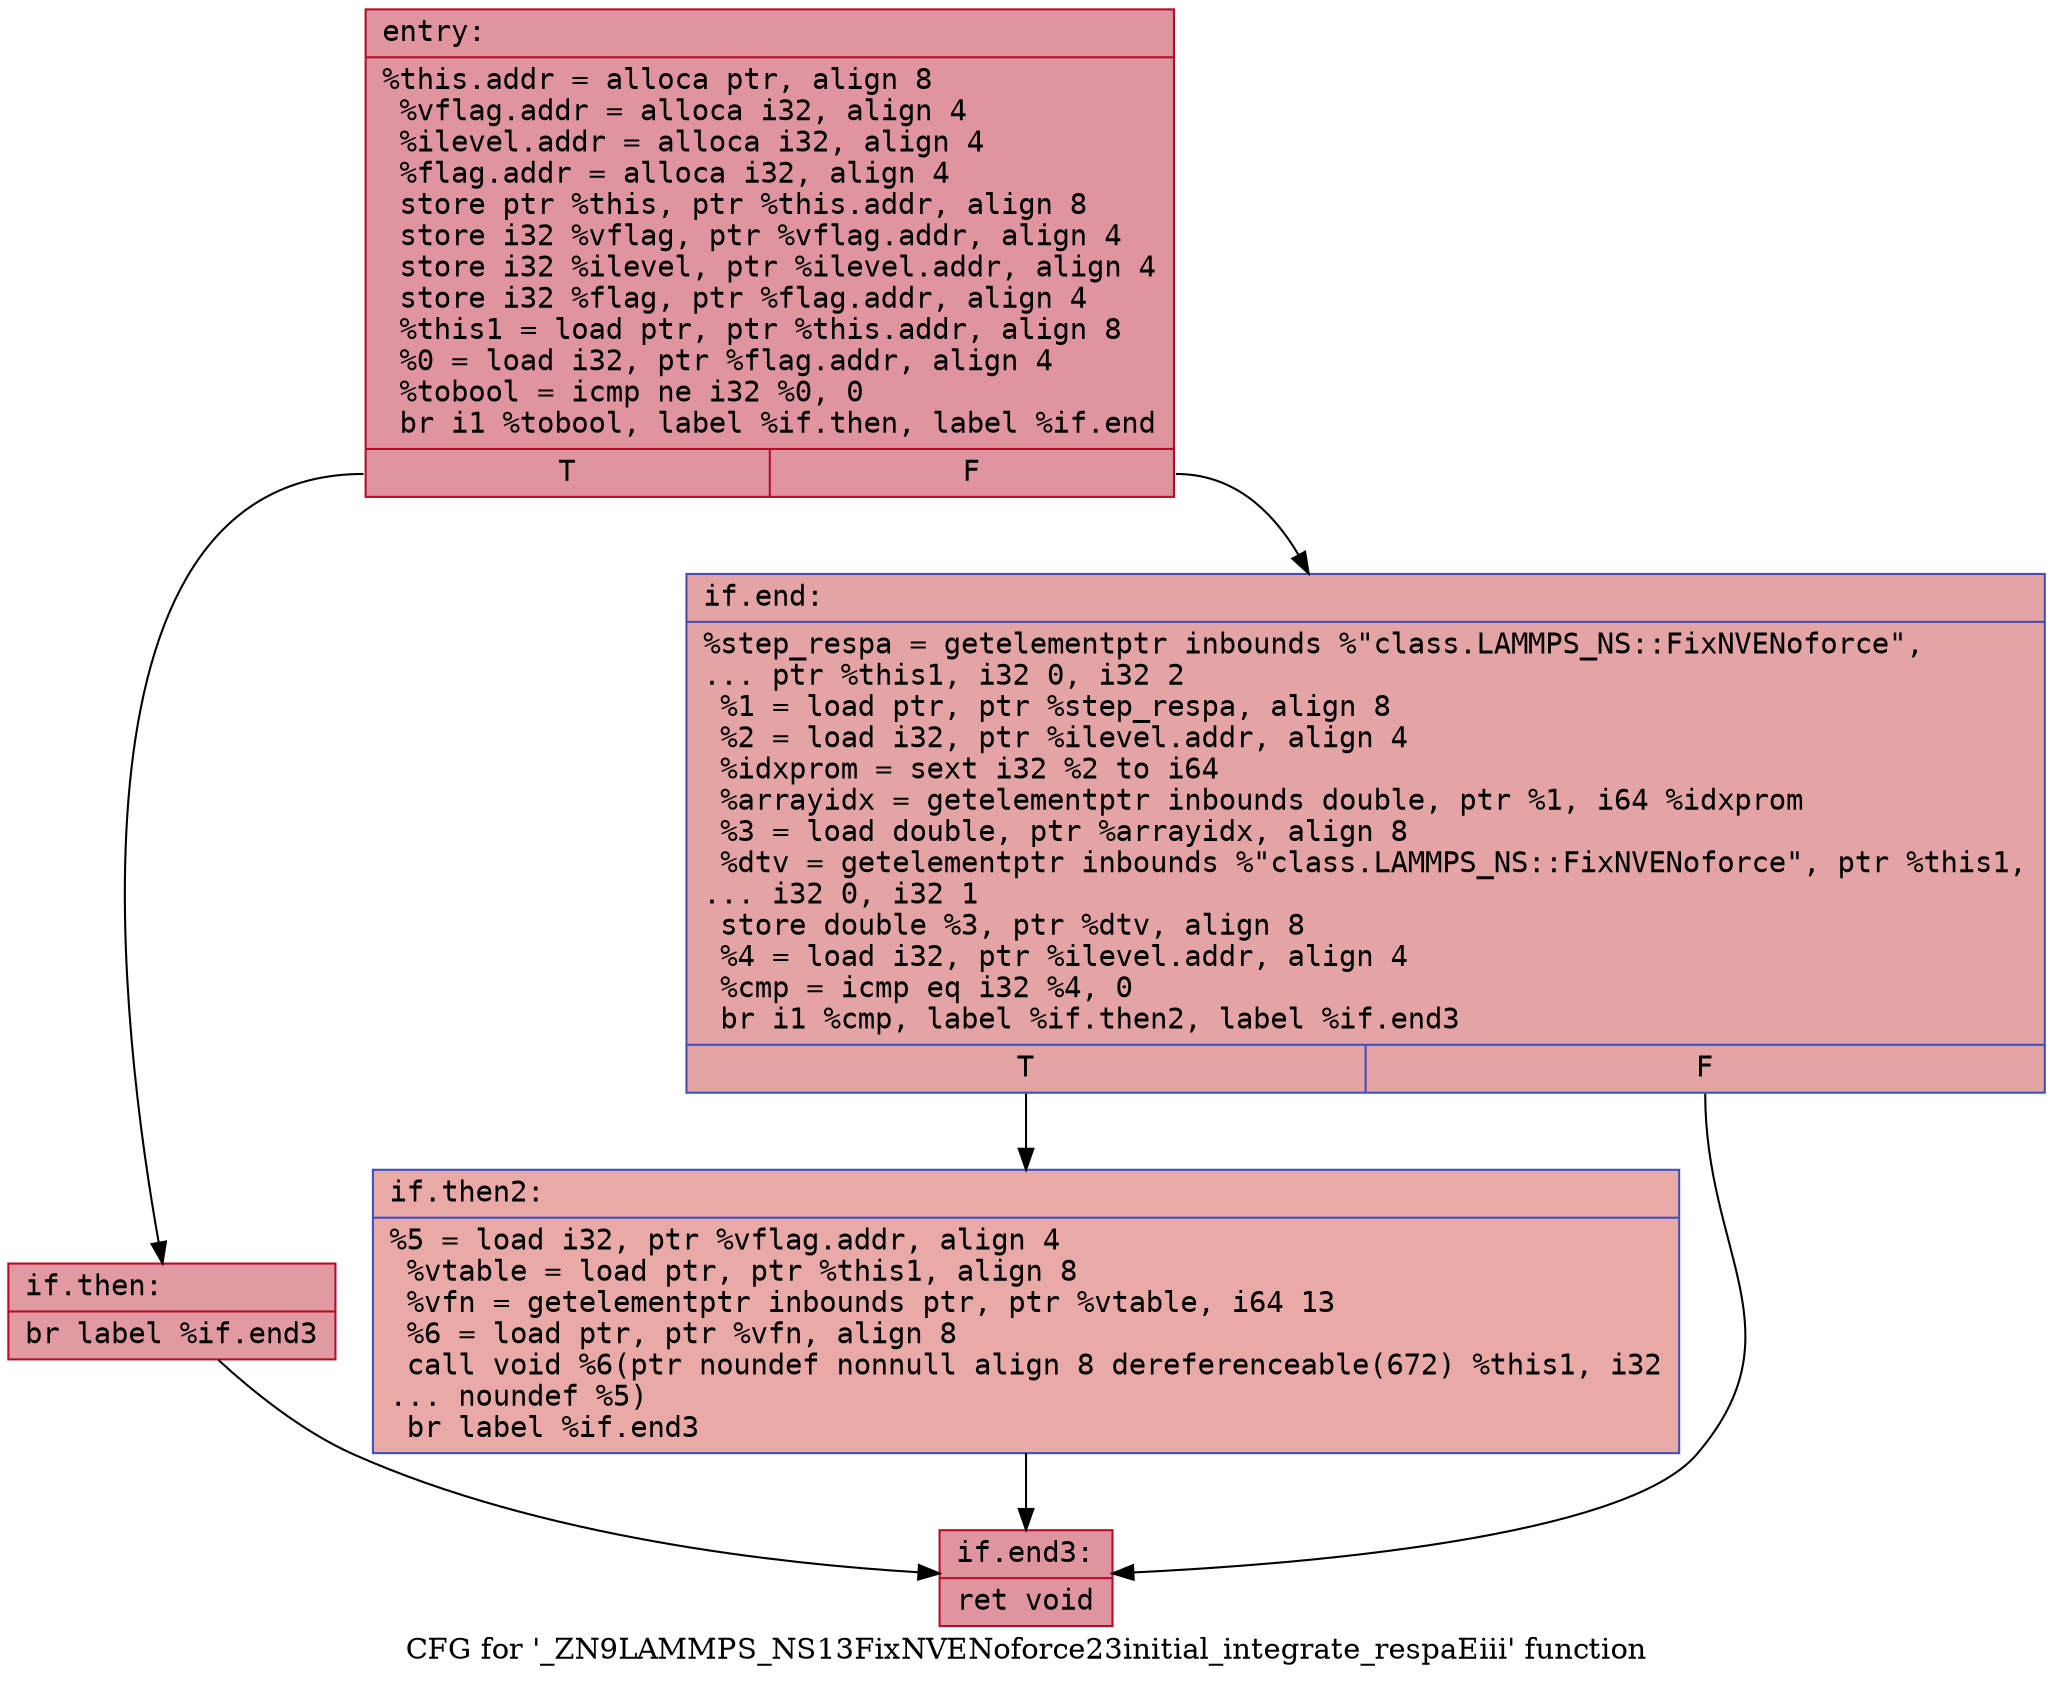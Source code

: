 digraph "CFG for '_ZN9LAMMPS_NS13FixNVENoforce23initial_integrate_respaEiii' function" {
	label="CFG for '_ZN9LAMMPS_NS13FixNVENoforce23initial_integrate_respaEiii' function";

	Node0x564eafa8eb60 [shape=record,color="#b70d28ff", style=filled, fillcolor="#b70d2870" fontname="Courier",label="{entry:\l|  %this.addr = alloca ptr, align 8\l  %vflag.addr = alloca i32, align 4\l  %ilevel.addr = alloca i32, align 4\l  %flag.addr = alloca i32, align 4\l  store ptr %this, ptr %this.addr, align 8\l  store i32 %vflag, ptr %vflag.addr, align 4\l  store i32 %ilevel, ptr %ilevel.addr, align 4\l  store i32 %flag, ptr %flag.addr, align 4\l  %this1 = load ptr, ptr %this.addr, align 8\l  %0 = load i32, ptr %flag.addr, align 4\l  %tobool = icmp ne i32 %0, 0\l  br i1 %tobool, label %if.then, label %if.end\l|{<s0>T|<s1>F}}"];
	Node0x564eafa8eb60:s0 -> Node0x564eafa91de0[tooltip="entry -> if.then\nProbability 62.50%" ];
	Node0x564eafa8eb60:s1 -> Node0x564eafa91e30[tooltip="entry -> if.end\nProbability 37.50%" ];
	Node0x564eafa91de0 [shape=record,color="#b70d28ff", style=filled, fillcolor="#bb1b2c70" fontname="Courier",label="{if.then:\l|  br label %if.end3\l}"];
	Node0x564eafa91de0 -> Node0x564eafa920f0[tooltip="if.then -> if.end3\nProbability 100.00%" ];
	Node0x564eafa91e30 [shape=record,color="#3d50c3ff", style=filled, fillcolor="#c32e3170" fontname="Courier",label="{if.end:\l|  %step_respa = getelementptr inbounds %\"class.LAMMPS_NS::FixNVENoforce\",\l... ptr %this1, i32 0, i32 2\l  %1 = load ptr, ptr %step_respa, align 8\l  %2 = load i32, ptr %ilevel.addr, align 4\l  %idxprom = sext i32 %2 to i64\l  %arrayidx = getelementptr inbounds double, ptr %1, i64 %idxprom\l  %3 = load double, ptr %arrayidx, align 8\l  %dtv = getelementptr inbounds %\"class.LAMMPS_NS::FixNVENoforce\", ptr %this1,\l... i32 0, i32 1\l  store double %3, ptr %dtv, align 8\l  %4 = load i32, ptr %ilevel.addr, align 4\l  %cmp = icmp eq i32 %4, 0\l  br i1 %cmp, label %if.then2, label %if.end3\l|{<s0>T|<s1>F}}"];
	Node0x564eafa91e30:s0 -> Node0x564eafa92850[tooltip="if.end -> if.then2\nProbability 37.50%" ];
	Node0x564eafa91e30:s1 -> Node0x564eafa920f0[tooltip="if.end -> if.end3\nProbability 62.50%" ];
	Node0x564eafa92850 [shape=record,color="#3d50c3ff", style=filled, fillcolor="#ca3b3770" fontname="Courier",label="{if.then2:\l|  %5 = load i32, ptr %vflag.addr, align 4\l  %vtable = load ptr, ptr %this1, align 8\l  %vfn = getelementptr inbounds ptr, ptr %vtable, i64 13\l  %6 = load ptr, ptr %vfn, align 8\l  call void %6(ptr noundef nonnull align 8 dereferenceable(672) %this1, i32\l... noundef %5)\l  br label %if.end3\l}"];
	Node0x564eafa92850 -> Node0x564eafa920f0[tooltip="if.then2 -> if.end3\nProbability 100.00%" ];
	Node0x564eafa920f0 [shape=record,color="#b70d28ff", style=filled, fillcolor="#b70d2870" fontname="Courier",label="{if.end3:\l|  ret void\l}"];
}

